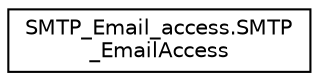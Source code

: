 digraph "Graphical Class Hierarchy"
{
 // LATEX_PDF_SIZE
  edge [fontname="Helvetica",fontsize="10",labelfontname="Helvetica",labelfontsize="10"];
  node [fontname="Helvetica",fontsize="10",shape=record];
  rankdir="LR";
  Node0 [label="SMTP_Email_access.SMTP\l_EmailAccess",height=0.2,width=0.4,color="black", fillcolor="white", style="filled",URL="$class_s_m_t_p___email__access_1_1_s_m_t_p___email_access.html",tooltip=" "];
}
